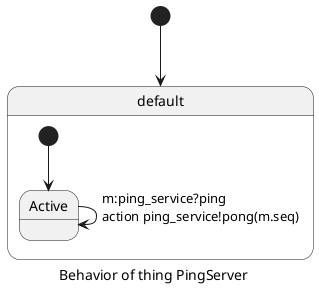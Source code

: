 @startuml
skinparam defaultTextAlignment left
caption Behavior of thing PingServer
[*] --> default
state default{
state Active{

Active --> Active : m:ping_service?ping\naction ping_service!pong(m.seq)\n
}
[*] --> Active
}
@enduml
